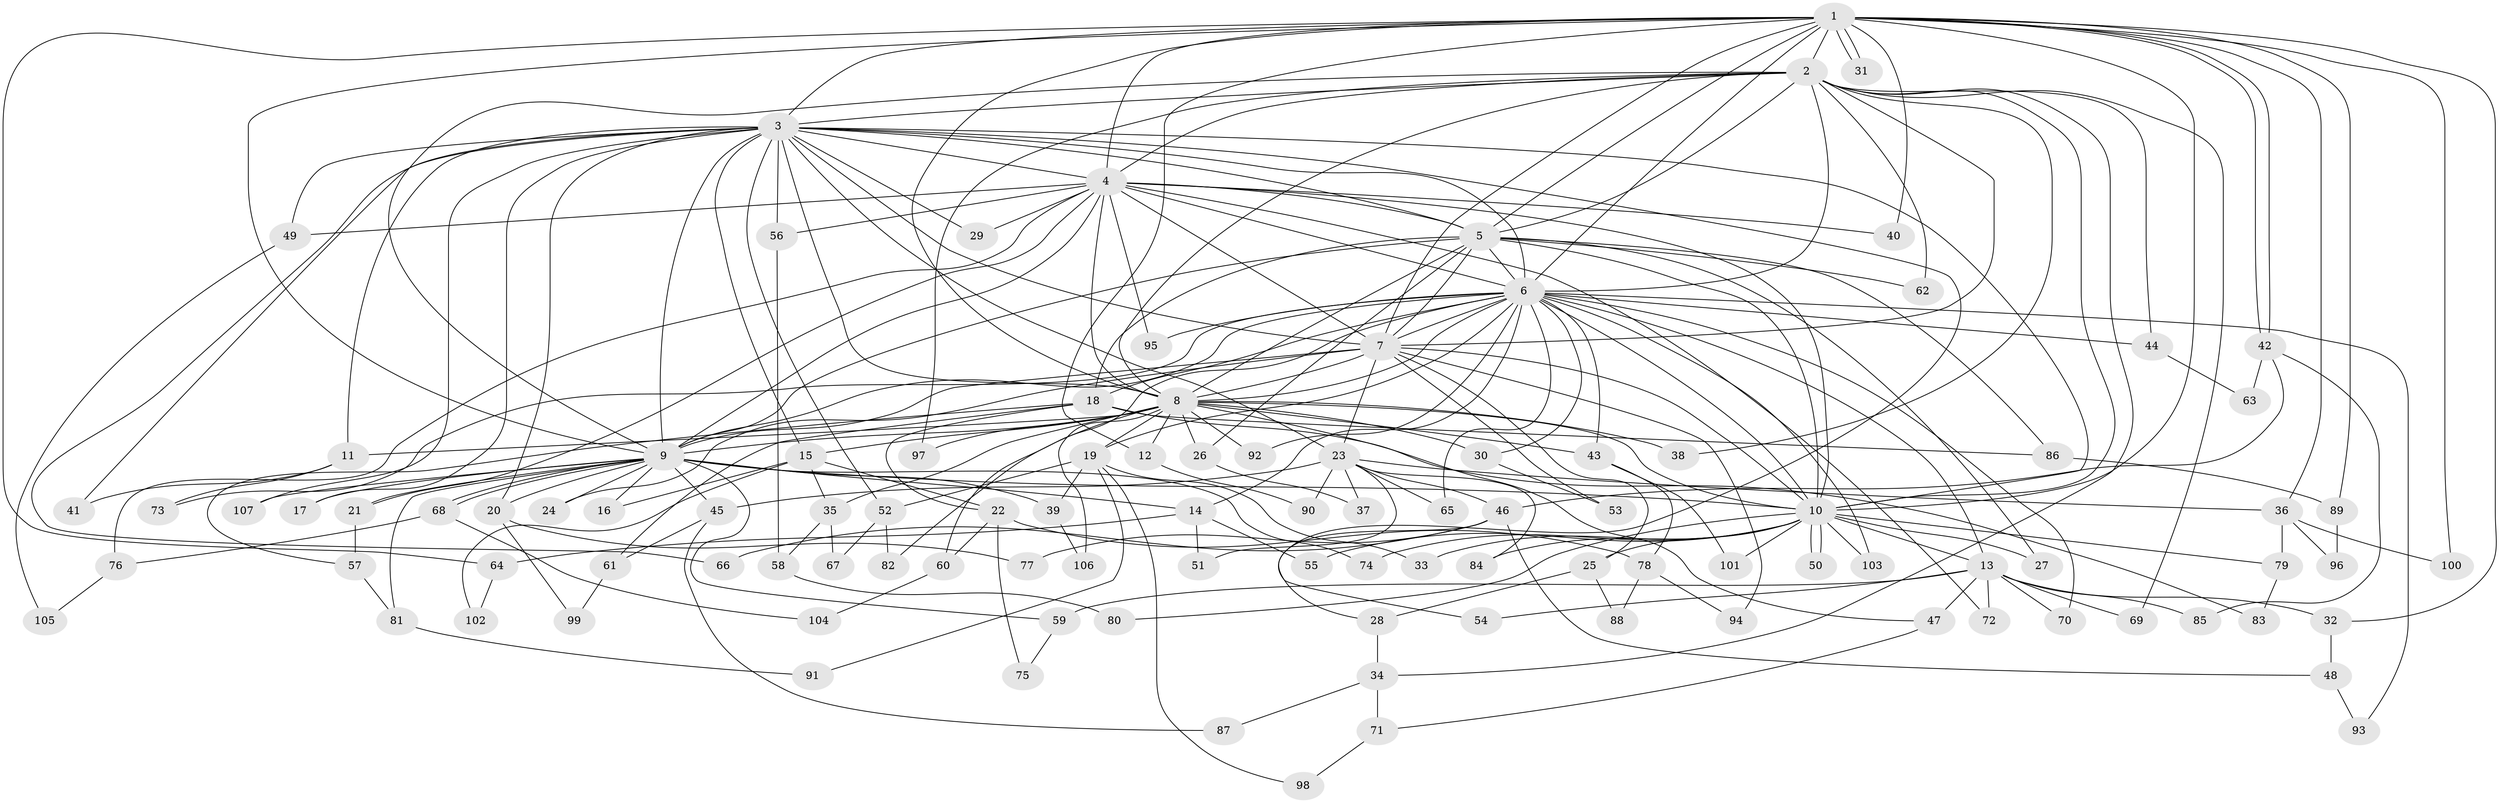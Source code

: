 // coarse degree distribution, {31: 0.012048192771084338, 12: 0.012048192771084338, 22: 0.012048192771084338, 28: 0.012048192771084338, 11: 0.012048192771084338, 13: 0.024096385542168676, 18: 0.012048192771084338, 19: 0.012048192771084338, 4: 0.08433734939759036, 3: 0.25301204819277107, 9: 0.012048192771084338, 5: 0.03614457831325301, 7: 0.03614457831325301, 2: 0.4457831325301205, 6: 0.012048192771084338, 1: 0.012048192771084338}
// Generated by graph-tools (version 1.1) at 2025/41/03/06/25 10:41:36]
// undirected, 107 vertices, 239 edges
graph export_dot {
graph [start="1"]
  node [color=gray90,style=filled];
  1;
  2;
  3;
  4;
  5;
  6;
  7;
  8;
  9;
  10;
  11;
  12;
  13;
  14;
  15;
  16;
  17;
  18;
  19;
  20;
  21;
  22;
  23;
  24;
  25;
  26;
  27;
  28;
  29;
  30;
  31;
  32;
  33;
  34;
  35;
  36;
  37;
  38;
  39;
  40;
  41;
  42;
  43;
  44;
  45;
  46;
  47;
  48;
  49;
  50;
  51;
  52;
  53;
  54;
  55;
  56;
  57;
  58;
  59;
  60;
  61;
  62;
  63;
  64;
  65;
  66;
  67;
  68;
  69;
  70;
  71;
  72;
  73;
  74;
  75;
  76;
  77;
  78;
  79;
  80;
  81;
  82;
  83;
  84;
  85;
  86;
  87;
  88;
  89;
  90;
  91;
  92;
  93;
  94;
  95;
  96;
  97;
  98;
  99;
  100;
  101;
  102;
  103;
  104;
  105;
  106;
  107;
  1 -- 2;
  1 -- 3;
  1 -- 4;
  1 -- 5;
  1 -- 6;
  1 -- 7;
  1 -- 8;
  1 -- 9;
  1 -- 10;
  1 -- 12;
  1 -- 31;
  1 -- 31;
  1 -- 32;
  1 -- 36;
  1 -- 40;
  1 -- 42;
  1 -- 42;
  1 -- 64;
  1 -- 89;
  1 -- 100;
  2 -- 3;
  2 -- 4;
  2 -- 5;
  2 -- 6;
  2 -- 7;
  2 -- 8;
  2 -- 9;
  2 -- 10;
  2 -- 34;
  2 -- 38;
  2 -- 44;
  2 -- 62;
  2 -- 69;
  2 -- 97;
  3 -- 4;
  3 -- 5;
  3 -- 6;
  3 -- 7;
  3 -- 8;
  3 -- 9;
  3 -- 10;
  3 -- 11;
  3 -- 15;
  3 -- 17;
  3 -- 20;
  3 -- 23;
  3 -- 28;
  3 -- 29;
  3 -- 41;
  3 -- 49;
  3 -- 52;
  3 -- 56;
  3 -- 66;
  3 -- 107;
  4 -- 5;
  4 -- 6;
  4 -- 7;
  4 -- 8;
  4 -- 9;
  4 -- 10;
  4 -- 21;
  4 -- 29;
  4 -- 40;
  4 -- 49;
  4 -- 56;
  4 -- 72;
  4 -- 76;
  4 -- 95;
  5 -- 6;
  5 -- 7;
  5 -- 8;
  5 -- 9;
  5 -- 10;
  5 -- 18;
  5 -- 26;
  5 -- 27;
  5 -- 62;
  5 -- 86;
  6 -- 7;
  6 -- 8;
  6 -- 9;
  6 -- 10;
  6 -- 13;
  6 -- 14;
  6 -- 18;
  6 -- 19;
  6 -- 30;
  6 -- 43;
  6 -- 44;
  6 -- 60;
  6 -- 65;
  6 -- 70;
  6 -- 73;
  6 -- 92;
  6 -- 93;
  6 -- 95;
  6 -- 103;
  7 -- 8;
  7 -- 9;
  7 -- 10;
  7 -- 23;
  7 -- 24;
  7 -- 25;
  7 -- 53;
  7 -- 94;
  8 -- 9;
  8 -- 10;
  8 -- 11;
  8 -- 12;
  8 -- 15;
  8 -- 19;
  8 -- 26;
  8 -- 30;
  8 -- 35;
  8 -- 38;
  8 -- 43;
  8 -- 47;
  8 -- 82;
  8 -- 92;
  8 -- 97;
  8 -- 106;
  9 -- 10;
  9 -- 14;
  9 -- 16;
  9 -- 17;
  9 -- 20;
  9 -- 21;
  9 -- 24;
  9 -- 39;
  9 -- 45;
  9 -- 59;
  9 -- 68;
  9 -- 68;
  9 -- 74;
  9 -- 81;
  9 -- 107;
  10 -- 13;
  10 -- 25;
  10 -- 27;
  10 -- 33;
  10 -- 50;
  10 -- 50;
  10 -- 55;
  10 -- 74;
  10 -- 79;
  10 -- 80;
  10 -- 84;
  10 -- 101;
  10 -- 103;
  11 -- 41;
  11 -- 73;
  12 -- 90;
  13 -- 32;
  13 -- 47;
  13 -- 54;
  13 -- 59;
  13 -- 69;
  13 -- 70;
  13 -- 72;
  13 -- 85;
  14 -- 51;
  14 -- 55;
  14 -- 64;
  15 -- 16;
  15 -- 22;
  15 -- 35;
  15 -- 102;
  18 -- 22;
  18 -- 57;
  18 -- 61;
  18 -- 83;
  18 -- 86;
  19 -- 33;
  19 -- 39;
  19 -- 52;
  19 -- 91;
  19 -- 98;
  20 -- 77;
  20 -- 99;
  21 -- 57;
  22 -- 60;
  22 -- 75;
  22 -- 78;
  23 -- 36;
  23 -- 37;
  23 -- 45;
  23 -- 46;
  23 -- 51;
  23 -- 65;
  23 -- 84;
  23 -- 90;
  25 -- 28;
  25 -- 88;
  26 -- 37;
  28 -- 34;
  30 -- 53;
  32 -- 48;
  34 -- 71;
  34 -- 87;
  35 -- 58;
  35 -- 67;
  36 -- 79;
  36 -- 96;
  36 -- 100;
  39 -- 106;
  42 -- 46;
  42 -- 63;
  42 -- 85;
  43 -- 78;
  43 -- 101;
  44 -- 63;
  45 -- 61;
  45 -- 87;
  46 -- 48;
  46 -- 54;
  46 -- 66;
  46 -- 77;
  47 -- 71;
  48 -- 93;
  49 -- 105;
  52 -- 67;
  52 -- 82;
  56 -- 58;
  57 -- 81;
  58 -- 80;
  59 -- 75;
  60 -- 104;
  61 -- 99;
  64 -- 102;
  68 -- 76;
  68 -- 104;
  71 -- 98;
  76 -- 105;
  78 -- 88;
  78 -- 94;
  79 -- 83;
  81 -- 91;
  86 -- 89;
  89 -- 96;
}
